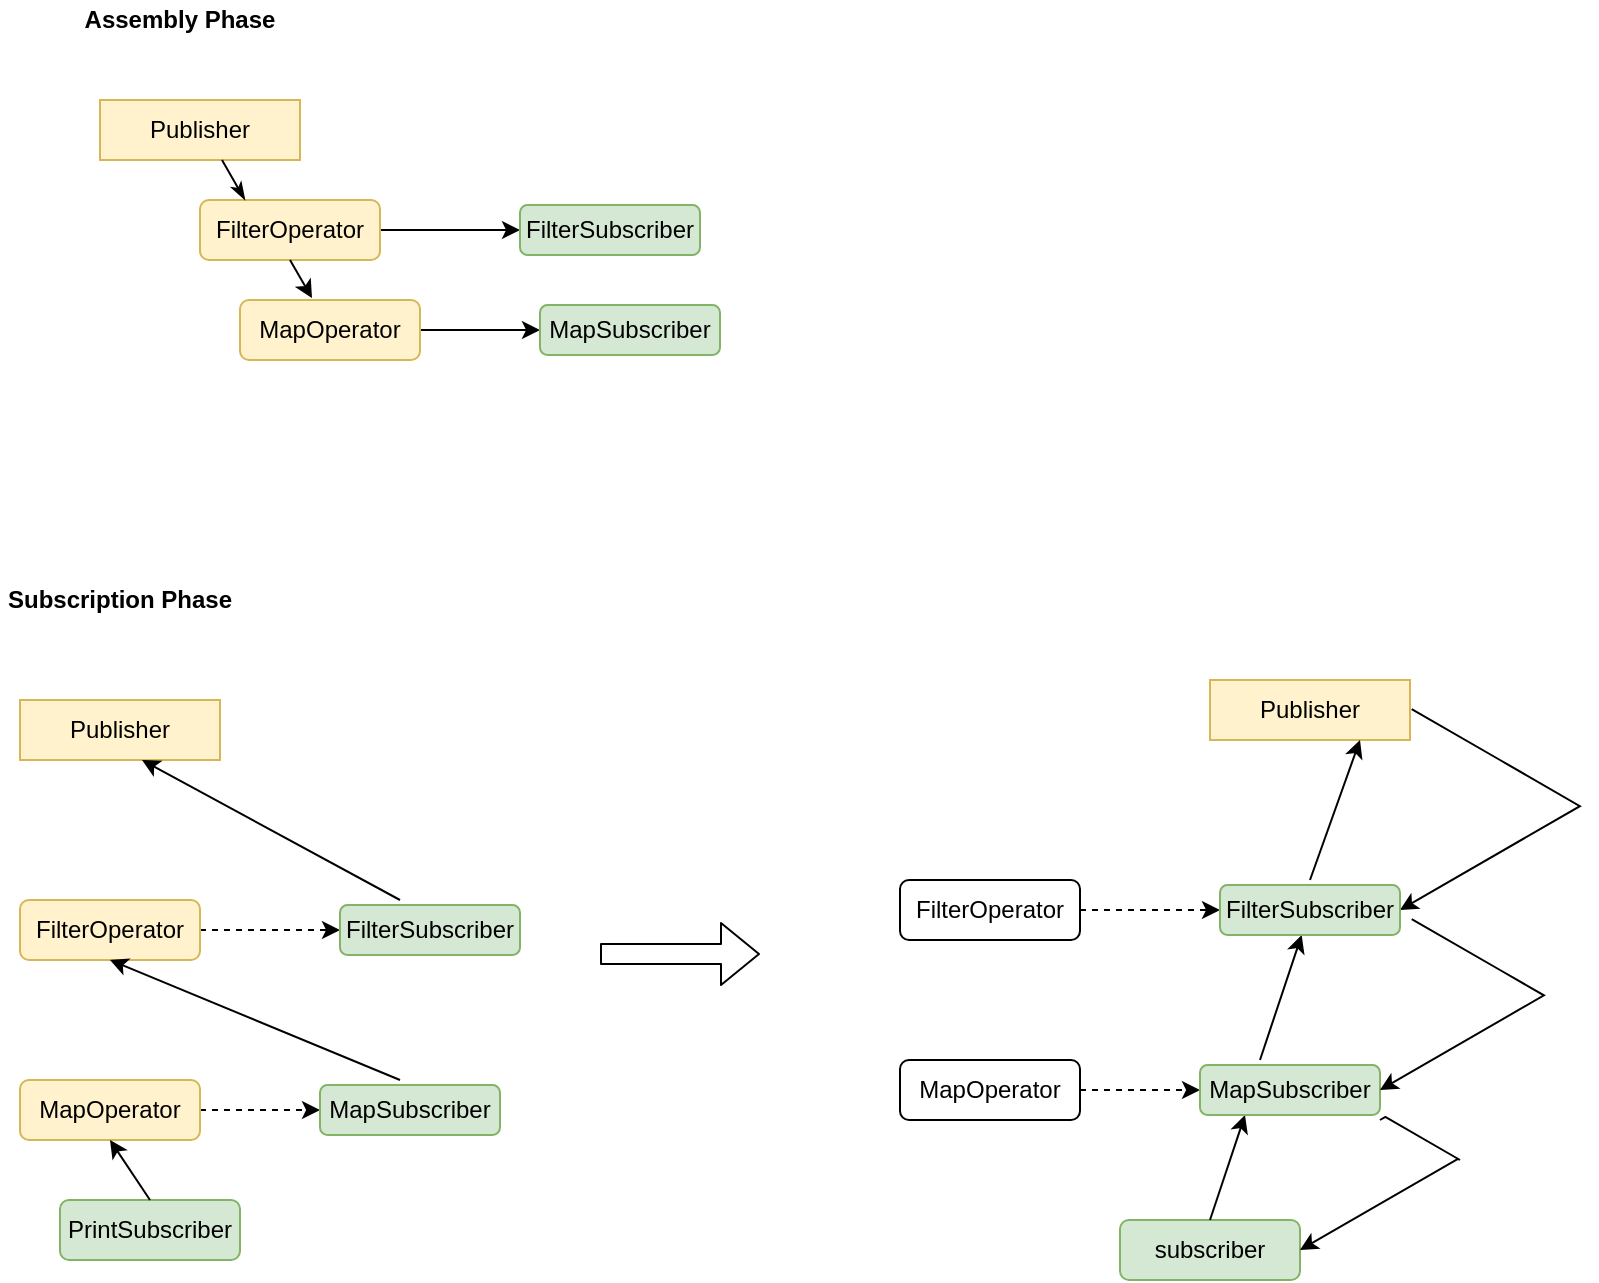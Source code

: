 <mxfile version="14.5.7" type="github">
  <diagram id="O7KetpVZyuUBMnmNfwvH" name="Page-1">
    <mxGraphModel dx="1426" dy="841" grid="1" gridSize="10" guides="1" tooltips="1" connect="1" arrows="1" fold="1" page="1" pageScale="1" pageWidth="850" pageHeight="1100" math="0" shadow="0">
      <root>
        <mxCell id="0" />
        <mxCell id="1" parent="0" />
        <mxCell id="1N5NkTNhpNjL_de0lVoe-1" value="Publisher" style="rounded=0;whiteSpace=wrap;html=1;fillColor=#fff2cc;strokeColor=#d6b656;" vertex="1" parent="1">
          <mxGeometry x="100" y="70" width="100" height="30" as="geometry" />
        </mxCell>
        <mxCell id="1N5NkTNhpNjL_de0lVoe-12" value="" style="edgeStyle=orthogonalEdgeStyle;rounded=0;orthogonalLoop=1;jettySize=auto;html=1;startArrow=none;startFill=0;endArrow=classic;endFill=1;" edge="1" parent="1" source="1N5NkTNhpNjL_de0lVoe-2" target="1N5NkTNhpNjL_de0lVoe-11">
          <mxGeometry relative="1" as="geometry" />
        </mxCell>
        <mxCell id="1N5NkTNhpNjL_de0lVoe-2" value="FilterOperator" style="rounded=1;whiteSpace=wrap;html=1;fillColor=#fff2cc;strokeColor=#d6b656;" vertex="1" parent="1">
          <mxGeometry x="150" y="120" width="90" height="30" as="geometry" />
        </mxCell>
        <mxCell id="1N5NkTNhpNjL_de0lVoe-16" value="" style="edgeStyle=orthogonalEdgeStyle;rounded=0;orthogonalLoop=1;jettySize=auto;html=1;startArrow=none;startFill=0;endArrow=classic;endFill=1;" edge="1" parent="1" source="1N5NkTNhpNjL_de0lVoe-3" target="1N5NkTNhpNjL_de0lVoe-15">
          <mxGeometry relative="1" as="geometry" />
        </mxCell>
        <mxCell id="1N5NkTNhpNjL_de0lVoe-3" value="MapOperator" style="rounded=1;whiteSpace=wrap;html=1;fillColor=#fff2cc;strokeColor=#d6b656;" vertex="1" parent="1">
          <mxGeometry x="170" y="170" width="90" height="30" as="geometry" />
        </mxCell>
        <mxCell id="1N5NkTNhpNjL_de0lVoe-5" value="" style="endArrow=classicThin;html=1;exitX=0.61;exitY=1;exitDx=0;exitDy=0;exitPerimeter=0;entryX=0.25;entryY=0;entryDx=0;entryDy=0;startArrow=none;startFill=0;endFill=1;" edge="1" parent="1" source="1N5NkTNhpNjL_de0lVoe-1" target="1N5NkTNhpNjL_de0lVoe-2">
          <mxGeometry width="50" height="50" relative="1" as="geometry">
            <mxPoint x="400" y="460" as="sourcePoint" />
            <mxPoint x="450" y="410" as="targetPoint" />
          </mxGeometry>
        </mxCell>
        <mxCell id="1N5NkTNhpNjL_de0lVoe-6" value="" style="endArrow=classic;html=1;exitX=0.5;exitY=1;exitDx=0;exitDy=0;entryX=0.4;entryY=-0.033;entryDx=0;entryDy=0;entryPerimeter=0;startArrow=none;startFill=0;endFill=1;" edge="1" parent="1" source="1N5NkTNhpNjL_de0lVoe-2" target="1N5NkTNhpNjL_de0lVoe-3">
          <mxGeometry width="50" height="50" relative="1" as="geometry">
            <mxPoint x="171" y="120" as="sourcePoint" />
            <mxPoint x="182.5" y="140" as="targetPoint" />
          </mxGeometry>
        </mxCell>
        <mxCell id="1N5NkTNhpNjL_de0lVoe-10" value="&lt;b&gt;Assembly Phase&lt;/b&gt;" style="text;html=1;strokeColor=none;fillColor=none;align=center;verticalAlign=middle;whiteSpace=wrap;rounded=0;" vertex="1" parent="1">
          <mxGeometry x="80" y="20" width="120" height="20" as="geometry" />
        </mxCell>
        <mxCell id="1N5NkTNhpNjL_de0lVoe-11" value="FilterSubscriber" style="whiteSpace=wrap;html=1;rounded=1;fillColor=#d5e8d4;strokeColor=#82b366;" vertex="1" parent="1">
          <mxGeometry x="310" y="122.5" width="90" height="25" as="geometry" />
        </mxCell>
        <mxCell id="1N5NkTNhpNjL_de0lVoe-15" value="MapSubscriber" style="whiteSpace=wrap;html=1;rounded=1;fillColor=#d5e8d4;strokeColor=#82b366;" vertex="1" parent="1">
          <mxGeometry x="320" y="172.5" width="90" height="25" as="geometry" />
        </mxCell>
        <mxCell id="1N5NkTNhpNjL_de0lVoe-17" value="Publisher" style="rounded=0;whiteSpace=wrap;html=1;fillColor=#fff2cc;strokeColor=#d6b656;" vertex="1" parent="1">
          <mxGeometry x="60" y="370" width="100" height="30" as="geometry" />
        </mxCell>
        <mxCell id="1N5NkTNhpNjL_de0lVoe-18" value="" style="edgeStyle=orthogonalEdgeStyle;rounded=0;orthogonalLoop=1;jettySize=auto;html=1;startArrow=none;startFill=0;endArrow=classic;endFill=1;dashed=1;" edge="1" parent="1" source="1N5NkTNhpNjL_de0lVoe-19" target="1N5NkTNhpNjL_de0lVoe-27">
          <mxGeometry relative="1" as="geometry" />
        </mxCell>
        <mxCell id="1N5NkTNhpNjL_de0lVoe-19" value="FilterOperator" style="rounded=1;whiteSpace=wrap;html=1;fillColor=#fff2cc;strokeColor=#d6b656;" vertex="1" parent="1">
          <mxGeometry x="60" y="470" width="90" height="30" as="geometry" />
        </mxCell>
        <mxCell id="1N5NkTNhpNjL_de0lVoe-20" value="" style="edgeStyle=orthogonalEdgeStyle;rounded=0;orthogonalLoop=1;jettySize=auto;html=1;startArrow=none;startFill=0;endArrow=classic;endFill=1;dashed=1;" edge="1" parent="1" source="1N5NkTNhpNjL_de0lVoe-21" target="1N5NkTNhpNjL_de0lVoe-28">
          <mxGeometry relative="1" as="geometry" />
        </mxCell>
        <mxCell id="1N5NkTNhpNjL_de0lVoe-21" value="MapOperator" style="rounded=1;whiteSpace=wrap;html=1;fillColor=#fff2cc;strokeColor=#d6b656;" vertex="1" parent="1">
          <mxGeometry x="60" y="560" width="90" height="30" as="geometry" />
        </mxCell>
        <mxCell id="1N5NkTNhpNjL_de0lVoe-22" value="PrintSubscriber" style="rounded=1;whiteSpace=wrap;html=1;fillColor=#d5e8d4;strokeColor=#82b366;" vertex="1" parent="1">
          <mxGeometry x="80" y="620" width="90" height="30" as="geometry" />
        </mxCell>
        <mxCell id="1N5NkTNhpNjL_de0lVoe-23" value="" style="endArrow=none;html=1;exitX=0.61;exitY=1;exitDx=0;exitDy=0;exitPerimeter=0;startArrow=classic;startFill=1;endFill=0;" edge="1" parent="1" source="1N5NkTNhpNjL_de0lVoe-17">
          <mxGeometry width="50" height="50" relative="1" as="geometry">
            <mxPoint x="360" y="760" as="sourcePoint" />
            <mxPoint x="250" y="470" as="targetPoint" />
          </mxGeometry>
        </mxCell>
        <mxCell id="1N5NkTNhpNjL_de0lVoe-24" value="" style="endArrow=none;html=1;exitX=0.5;exitY=1;exitDx=0;exitDy=0;startArrow=classic;startFill=1;endFill=0;" edge="1" parent="1" source="1N5NkTNhpNjL_de0lVoe-19">
          <mxGeometry width="50" height="50" relative="1" as="geometry">
            <mxPoint x="51" y="430" as="sourcePoint" />
            <mxPoint x="250" y="560" as="targetPoint" />
          </mxGeometry>
        </mxCell>
        <mxCell id="1N5NkTNhpNjL_de0lVoe-25" value="" style="endArrow=none;html=1;exitX=0.5;exitY=1;exitDx=0;exitDy=0;entryX=0.5;entryY=0;entryDx=0;entryDy=0;endFill=0;startArrow=classic;startFill=1;" edge="1" parent="1" source="1N5NkTNhpNjL_de0lVoe-21" target="1N5NkTNhpNjL_de0lVoe-22">
          <mxGeometry width="50" height="50" relative="1" as="geometry">
            <mxPoint x="85" y="522" as="sourcePoint" />
            <mxPoint x="96" y="541.01" as="targetPoint" />
          </mxGeometry>
        </mxCell>
        <mxCell id="1N5NkTNhpNjL_de0lVoe-26" value="Subscription Phase" style="text;html=1;strokeColor=none;fillColor=none;align=center;verticalAlign=middle;whiteSpace=wrap;rounded=0;fontStyle=1" vertex="1" parent="1">
          <mxGeometry x="50" y="310" width="120" height="20" as="geometry" />
        </mxCell>
        <mxCell id="1N5NkTNhpNjL_de0lVoe-27" value="FilterSubscriber" style="whiteSpace=wrap;html=1;rounded=1;fillColor=#d5e8d4;strokeColor=#82b366;" vertex="1" parent="1">
          <mxGeometry x="220" y="472.5" width="90" height="25" as="geometry" />
        </mxCell>
        <mxCell id="1N5NkTNhpNjL_de0lVoe-28" value="MapSubscriber" style="whiteSpace=wrap;html=1;rounded=1;fillColor=#d5e8d4;strokeColor=#82b366;" vertex="1" parent="1">
          <mxGeometry x="210" y="562.5" width="90" height="25" as="geometry" />
        </mxCell>
        <mxCell id="1N5NkTNhpNjL_de0lVoe-64" value="Publisher" style="rounded=0;whiteSpace=wrap;html=1;fillColor=#fff2cc;strokeColor=#d6b656;" vertex="1" parent="1">
          <mxGeometry x="655" y="360" width="100" height="30" as="geometry" />
        </mxCell>
        <mxCell id="1N5NkTNhpNjL_de0lVoe-65" value="" style="edgeStyle=orthogonalEdgeStyle;rounded=0;orthogonalLoop=1;jettySize=auto;html=1;startArrow=none;startFill=0;endArrow=classic;endFill=1;dashed=1;" edge="1" parent="1" source="1N5NkTNhpNjL_de0lVoe-66" target="1N5NkTNhpNjL_de0lVoe-73">
          <mxGeometry relative="1" as="geometry" />
        </mxCell>
        <mxCell id="1N5NkTNhpNjL_de0lVoe-66" value="FilterOperator" style="rounded=1;whiteSpace=wrap;html=1;" vertex="1" parent="1">
          <mxGeometry x="500" y="460" width="90" height="30" as="geometry" />
        </mxCell>
        <mxCell id="1N5NkTNhpNjL_de0lVoe-67" value="" style="edgeStyle=orthogonalEdgeStyle;rounded=0;orthogonalLoop=1;jettySize=auto;html=1;startArrow=none;startFill=0;endArrow=classic;endFill=1;dashed=1;" edge="1" parent="1" source="1N5NkTNhpNjL_de0lVoe-68" target="1N5NkTNhpNjL_de0lVoe-74">
          <mxGeometry relative="1" as="geometry" />
        </mxCell>
        <mxCell id="1N5NkTNhpNjL_de0lVoe-68" value="MapOperator" style="rounded=1;whiteSpace=wrap;html=1;" vertex="1" parent="1">
          <mxGeometry x="500" y="550" width="90" height="30" as="geometry" />
        </mxCell>
        <mxCell id="1N5NkTNhpNjL_de0lVoe-69" value="subscriber" style="rounded=1;whiteSpace=wrap;html=1;fillColor=#d5e8d4;strokeColor=#82b366;" vertex="1" parent="1">
          <mxGeometry x="610" y="630" width="90" height="30" as="geometry" />
        </mxCell>
        <mxCell id="1N5NkTNhpNjL_de0lVoe-70" value="" style="endArrow=none;html=1;exitX=0.75;exitY=1;exitDx=0;exitDy=0;startArrow=classic;startFill=1;endFill=0;" edge="1" parent="1" source="1N5NkTNhpNjL_de0lVoe-64">
          <mxGeometry width="50" height="50" relative="1" as="geometry">
            <mxPoint x="800" y="750" as="sourcePoint" />
            <mxPoint x="705" y="460" as="targetPoint" />
          </mxGeometry>
        </mxCell>
        <mxCell id="1N5NkTNhpNjL_de0lVoe-71" value="" style="endArrow=none;html=1;startArrow=classic;startFill=1;endFill=0;" edge="1" parent="1" source="1N5NkTNhpNjL_de0lVoe-73">
          <mxGeometry width="50" height="50" relative="1" as="geometry">
            <mxPoint x="491" y="420" as="sourcePoint" />
            <mxPoint x="680" y="550" as="targetPoint" />
          </mxGeometry>
        </mxCell>
        <mxCell id="1N5NkTNhpNjL_de0lVoe-72" value="" style="endArrow=none;html=1;exitX=0.25;exitY=1;exitDx=0;exitDy=0;entryX=0.5;entryY=0;entryDx=0;entryDy=0;endFill=0;startArrow=classic;startFill=1;" edge="1" parent="1" source="1N5NkTNhpNjL_de0lVoe-74" target="1N5NkTNhpNjL_de0lVoe-69">
          <mxGeometry width="50" height="50" relative="1" as="geometry">
            <mxPoint x="525" y="512" as="sourcePoint" />
            <mxPoint x="536" y="531.01" as="targetPoint" />
          </mxGeometry>
        </mxCell>
        <mxCell id="1N5NkTNhpNjL_de0lVoe-82" style="edgeStyle=isometricEdgeStyle;rounded=0;orthogonalLoop=1;jettySize=auto;html=1;exitX=1;exitY=0.5;exitDx=0;exitDy=0;entryX=1;entryY=0.5;entryDx=0;entryDy=0;startArrow=classic;startFill=1;endArrow=none;endFill=0;" edge="1" parent="1" source="1N5NkTNhpNjL_de0lVoe-73" target="1N5NkTNhpNjL_de0lVoe-64">
          <mxGeometry relative="1" as="geometry">
            <Array as="points">
              <mxPoint x="800" y="400" />
            </Array>
          </mxGeometry>
        </mxCell>
        <mxCell id="1N5NkTNhpNjL_de0lVoe-73" value="FilterSubscriber" style="whiteSpace=wrap;html=1;rounded=1;fillColor=#d5e8d4;strokeColor=#82b366;" vertex="1" parent="1">
          <mxGeometry x="660" y="462.5" width="90" height="25" as="geometry" />
        </mxCell>
        <mxCell id="1N5NkTNhpNjL_de0lVoe-74" value="MapSubscriber" style="whiteSpace=wrap;html=1;rounded=1;fillColor=#d5e8d4;strokeColor=#82b366;" vertex="1" parent="1">
          <mxGeometry x="650" y="552.5" width="90" height="25" as="geometry" />
        </mxCell>
        <mxCell id="1N5NkTNhpNjL_de0lVoe-75" value="" style="shape=flexArrow;endArrow=classic;html=1;" edge="1" parent="1">
          <mxGeometry width="50" height="50" relative="1" as="geometry">
            <mxPoint x="350" y="497" as="sourcePoint" />
            <mxPoint x="430" y="497" as="targetPoint" />
          </mxGeometry>
        </mxCell>
        <mxCell id="1N5NkTNhpNjL_de0lVoe-83" style="edgeStyle=isometricEdgeStyle;rounded=0;orthogonalLoop=1;jettySize=auto;html=1;exitX=1;exitY=0.5;exitDx=0;exitDy=0;entryX=1;entryY=0.5;entryDx=0;entryDy=0;startArrow=classic;startFill=1;endArrow=none;endFill=0;" edge="1" parent="1" source="1N5NkTNhpNjL_de0lVoe-74">
          <mxGeometry relative="1" as="geometry">
            <mxPoint x="750" y="580" as="sourcePoint" />
            <mxPoint x="755" y="480" as="targetPoint" />
            <Array as="points">
              <mxPoint x="800" y="505" />
            </Array>
          </mxGeometry>
        </mxCell>
        <mxCell id="1N5NkTNhpNjL_de0lVoe-84" style="edgeStyle=isometricEdgeStyle;rounded=0;orthogonalLoop=1;jettySize=auto;html=1;exitX=1;exitY=0.5;exitDx=0;exitDy=0;startArrow=classic;startFill=1;endArrow=none;endFill=0;" edge="1" parent="1" source="1N5NkTNhpNjL_de0lVoe-69">
          <mxGeometry relative="1" as="geometry">
            <mxPoint x="720" y="660" as="sourcePoint" />
            <mxPoint x="740" y="580" as="targetPoint" />
            <Array as="points">
              <mxPoint x="780" y="600" />
            </Array>
          </mxGeometry>
        </mxCell>
      </root>
    </mxGraphModel>
  </diagram>
</mxfile>
